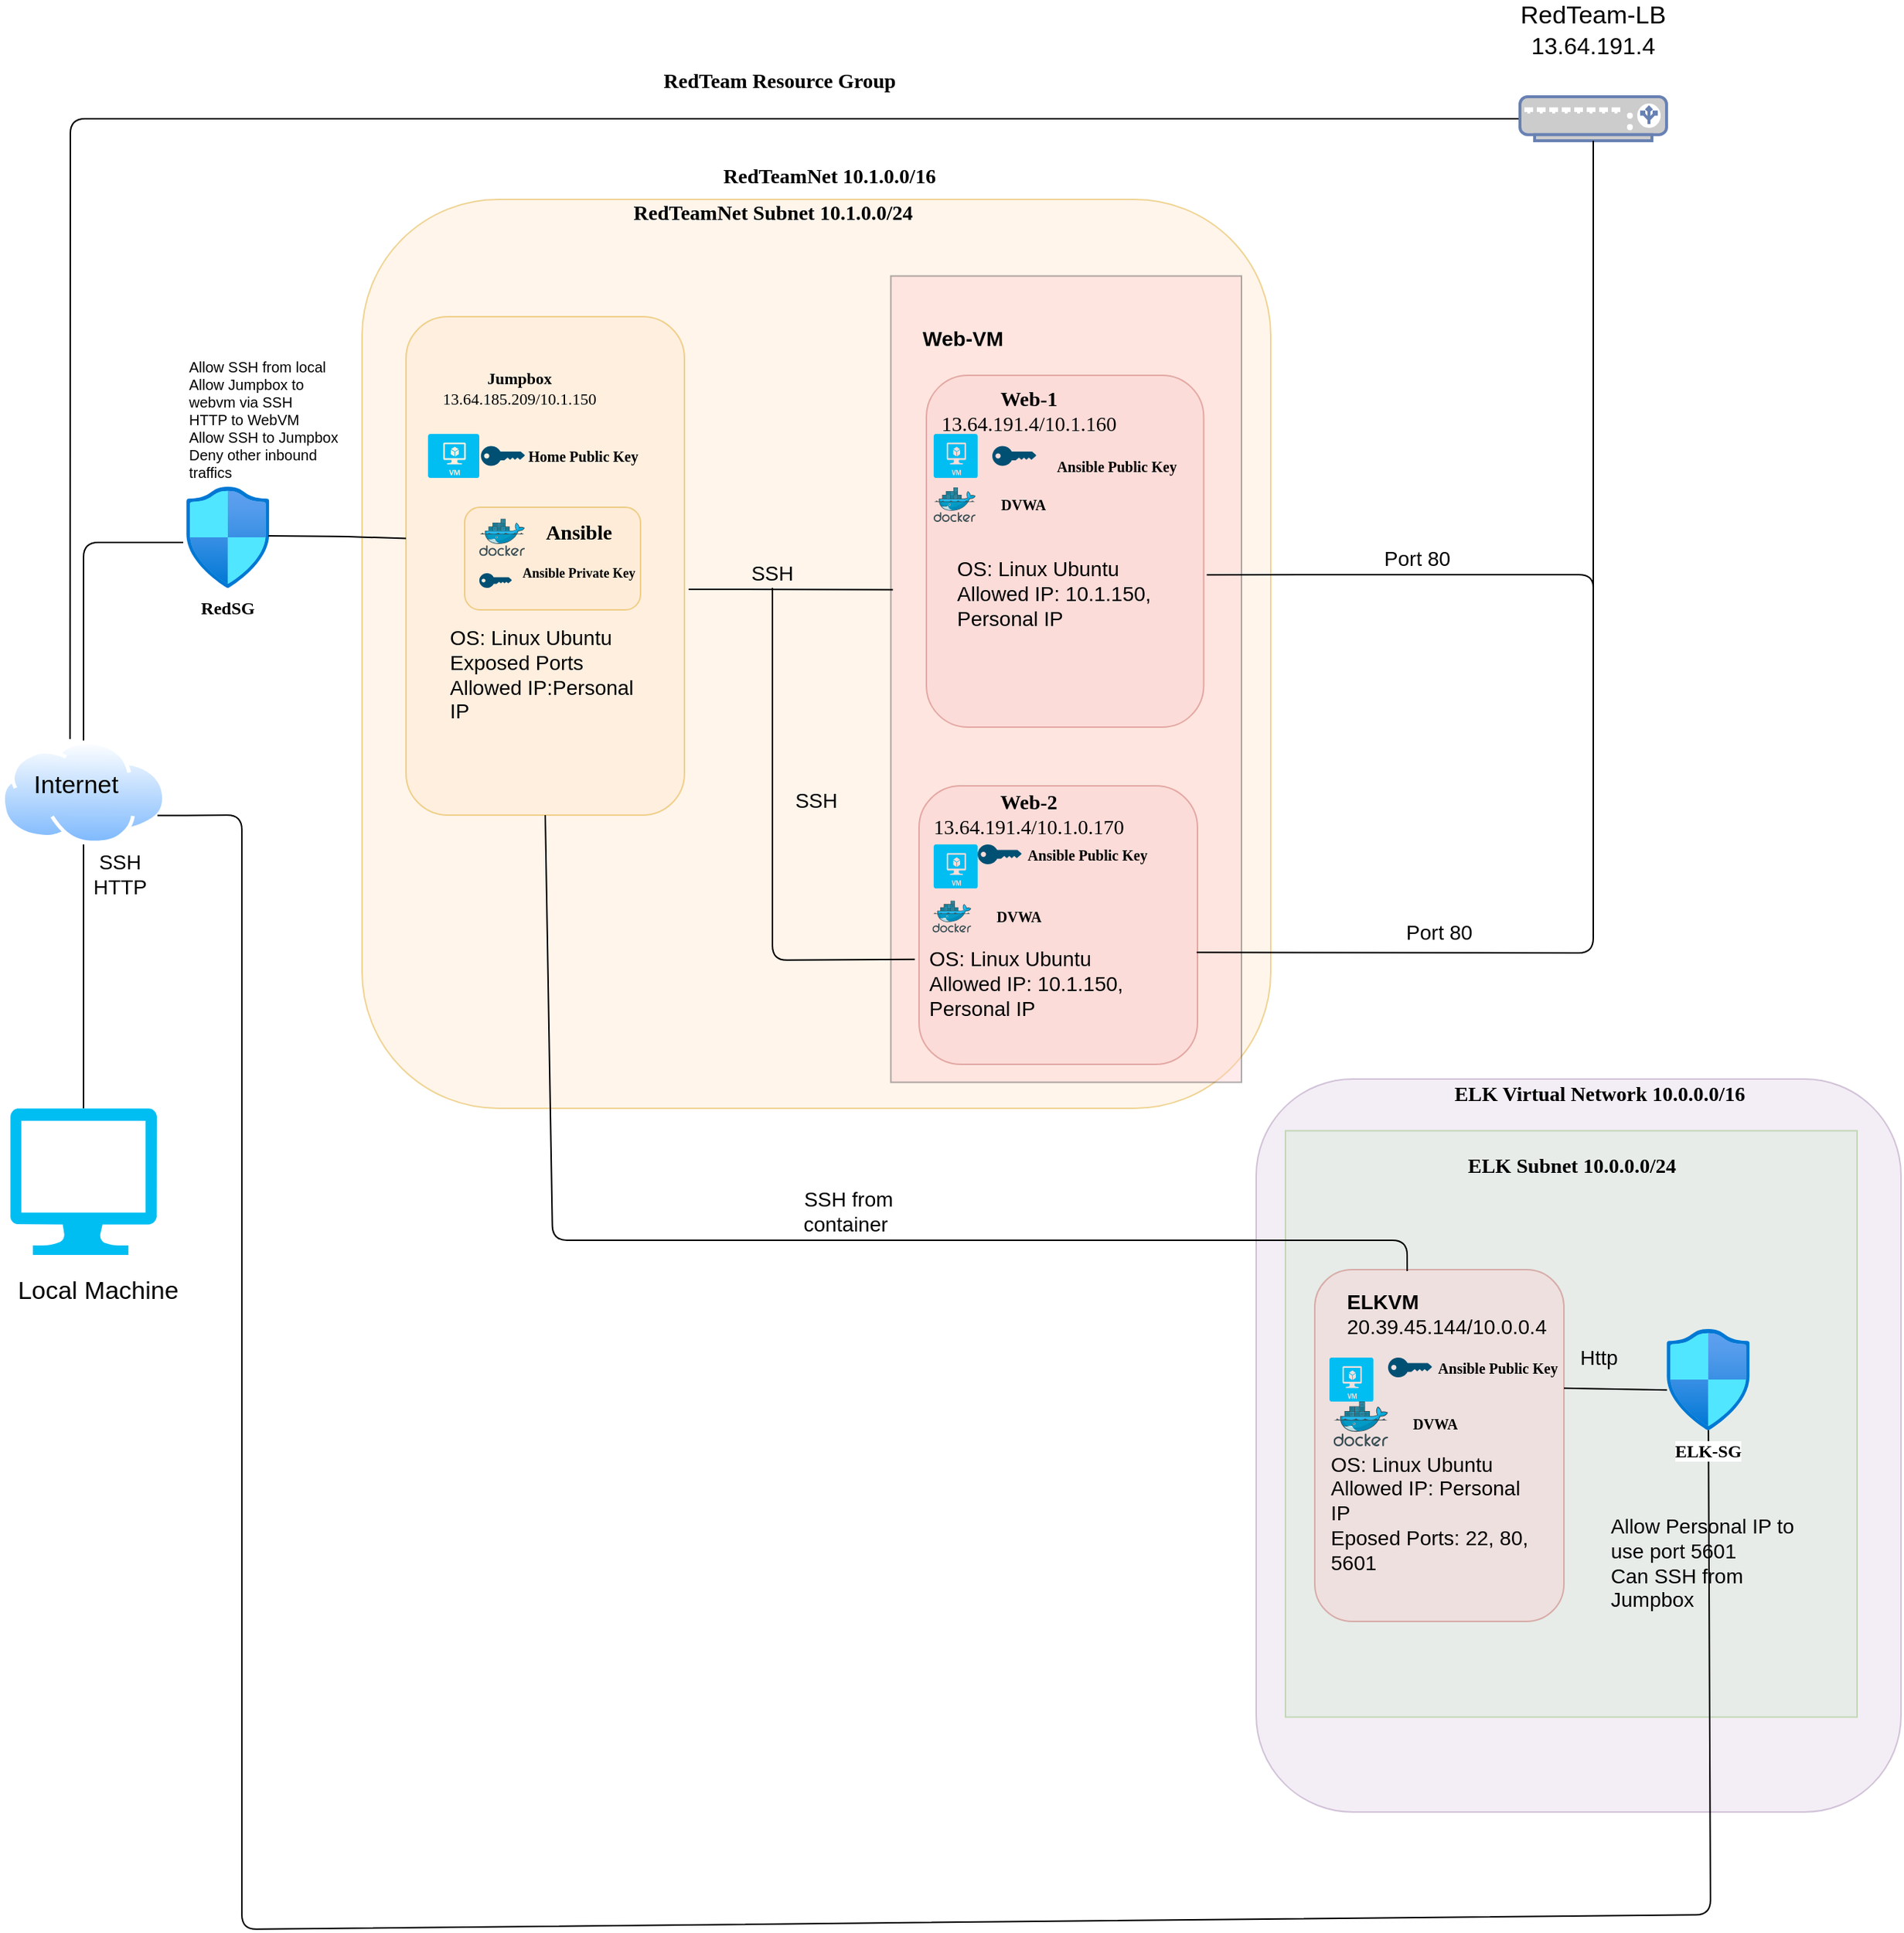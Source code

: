 <mxfile version="14.6.13" type="github">
  <diagram id="2dnRWjGWXIbtYsldPg6o" name="Page-1">
    <mxGraphModel dx="2253" dy="776" grid="1" gridSize="10" guides="1" tooltips="1" connect="1" arrows="1" fold="1" page="1" pageScale="1" pageWidth="850" pageHeight="1100" math="0" shadow="0">
      <root>
        <mxCell id="0" />
        <mxCell id="1" parent="0" />
        <mxCell id="MiBwMPWvPkWp_ydGfVft-115" value="" style="rounded=1;whiteSpace=wrap;html=1;shadow=0;glass=0;labelBackgroundColor=none;sketch=0;fontSize=14;strokeColor=#9673a6;fillColor=#e1d5e7;opacity=40;align=left;" vertex="1" parent="1">
          <mxGeometry x="810" y="770" width="440" height="500" as="geometry" />
        </mxCell>
        <mxCell id="MiBwMPWvPkWp_ydGfVft-78" value="" style="rounded=0;whiteSpace=wrap;html=1;shadow=0;glass=0;labelBackgroundColor=none;sketch=0;fontSize=10;strokeColor=#82b366;fillColor=#d5e8d4;opacity=40;align=left;" vertex="1" parent="1">
          <mxGeometry x="830" y="805.25" width="390" height="400" as="geometry" />
        </mxCell>
        <mxCell id="MiBwMPWvPkWp_ydGfVft-80" value="" style="rounded=1;whiteSpace=wrap;html=1;fontSize=17;glass=0;gradientDirection=west;shadow=0;sketch=0;fillColor=#f8cecc;strokeColor=#b85450;opacity=40;" vertex="1" parent="1">
          <mxGeometry x="850" y="900" width="170" height="240" as="geometry" />
        </mxCell>
        <mxCell id="MiBwMPWvPkWp_ydGfVft-48" value="" style="whiteSpace=wrap;html=1;aspect=fixed;rounded=1;shadow=0;glass=0;sketch=0;fontSize=14;strokeColor=#d79b00;fillColor=#ffe6cc;opacity=40;" vertex="1" parent="1">
          <mxGeometry x="200" y="170" width="620" height="620" as="geometry" />
        </mxCell>
        <mxCell id="MiBwMPWvPkWp_ydGfVft-46" value="" style="rounded=0;whiteSpace=wrap;html=1;shadow=0;glass=0;sketch=0;fontSize=10;strokeColor=#36393d;fillColor=#ffcccc;opacity=40;" vertex="1" parent="1">
          <mxGeometry x="560.76" y="222.25" width="239.24" height="550" as="geometry" />
        </mxCell>
        <mxCell id="MiBwMPWvPkWp_ydGfVft-34" value="" style="rounded=1;whiteSpace=wrap;html=1;fontSize=17;glass=0;gradientDirection=west;shadow=0;sketch=0;fillColor=#f8cecc;strokeColor=#b85450;opacity=40;" vertex="1" parent="1">
          <mxGeometry x="585" y="290" width="189.24" height="240" as="geometry" />
        </mxCell>
        <mxCell id="MiBwMPWvPkWp_ydGfVft-1" value="" style="verticalLabelPosition=bottom;html=1;verticalAlign=top;align=center;strokeColor=none;fillColor=#00BEF2;shape=mxgraph.azure.computer;pointerEvents=1;" vertex="1" parent="1">
          <mxGeometry x="-40" y="790" width="100" height="100" as="geometry" />
        </mxCell>
        <mxCell id="MiBwMPWvPkWp_ydGfVft-2" value="Local Machine" style="text;html=1;strokeColor=none;fillColor=none;align=center;verticalAlign=middle;whiteSpace=wrap;rounded=0;fontSize=17;" vertex="1" parent="1">
          <mxGeometry x="-40" y="900" width="120" height="30" as="geometry" />
        </mxCell>
        <mxCell id="MiBwMPWvPkWp_ydGfVft-4" value="" style="endArrow=none;html=1;fontSize=17;exitX=0.5;exitY=0;exitDx=0;exitDy=0;exitPerimeter=0;entryX=0.5;entryY=1;entryDx=0;entryDy=0;" edge="1" parent="1" source="MiBwMPWvPkWp_ydGfVft-1" target="MiBwMPWvPkWp_ydGfVft-5">
          <mxGeometry width="50" height="50" relative="1" as="geometry">
            <mxPoint x="60" y="780" as="sourcePoint" />
            <mxPoint x="80" y="600" as="targetPoint" />
          </mxGeometry>
        </mxCell>
        <mxCell id="MiBwMPWvPkWp_ydGfVft-5" value="" style="aspect=fixed;perimeter=ellipsePerimeter;html=1;align=center;shadow=0;dashed=0;spacingTop=3;image;image=img/lib/active_directory/internet_cloud.svg;fontSize=17;" vertex="1" parent="1">
          <mxGeometry x="-46.25" y="539.12" width="112.5" height="70.88" as="geometry" />
        </mxCell>
        <mxCell id="MiBwMPWvPkWp_ydGfVft-6" value="Internet" style="text;html=1;strokeColor=none;fillColor=none;align=center;verticalAlign=middle;whiteSpace=wrap;rounded=0;fontSize=17;" vertex="1" parent="1">
          <mxGeometry x="-40" y="550" width="90" height="40" as="geometry" />
        </mxCell>
        <mxCell id="MiBwMPWvPkWp_ydGfVft-8" value="SSH&lt;br style=&quot;font-size: 14px;&quot;&gt;HTTP" style="text;html=1;strokeColor=none;fillColor=none;align=center;verticalAlign=middle;whiteSpace=wrap;rounded=0;fontSize=14;" vertex="1" parent="1">
          <mxGeometry x="-10" y="610" width="90" height="40" as="geometry" />
        </mxCell>
        <mxCell id="MiBwMPWvPkWp_ydGfVft-10" value="" style="endArrow=none;html=1;fontSize=17;exitX=0.418;exitY=-0.014;exitDx=0;exitDy=0;exitPerimeter=0;" edge="1" parent="1" source="MiBwMPWvPkWp_ydGfVft-5" target="MiBwMPWvPkWp_ydGfVft-16">
          <mxGeometry width="50" height="50" relative="1" as="geometry">
            <mxPoint x="60" y="530" as="sourcePoint" />
            <mxPoint x="77" y="110" as="targetPoint" />
            <Array as="points">
              <mxPoint x="1" y="115" />
            </Array>
          </mxGeometry>
        </mxCell>
        <mxCell id="MiBwMPWvPkWp_ydGfVft-16" value="" style="fontColor=#0066CC;verticalAlign=top;verticalLabelPosition=bottom;labelPosition=center;align=center;html=1;outlineConnect=0;fillColor=#CCCCCC;strokeColor=#6881B3;gradientColor=none;gradientDirection=north;strokeWidth=2;shape=mxgraph.networks.load_balancer;fontSize=17;" vertex="1" parent="1">
          <mxGeometry x="990" y="100" width="100" height="30" as="geometry" />
        </mxCell>
        <mxCell id="MiBwMPWvPkWp_ydGfVft-23" value="RedTeam-LB&lt;br&gt;&lt;span style=&quot;font-family: &amp;#34;az_ea_font&amp;#34; , &amp;#34;segoe ui&amp;#34; , &amp;#34;az_font&amp;#34; , , , &amp;#34;blinkmacsystemfont&amp;#34; , &amp;#34;roboto&amp;#34; , &amp;#34;oxygen&amp;#34; , &amp;#34;ubuntu&amp;#34; , &amp;#34;cantarell&amp;#34; , &amp;#34;open sans&amp;#34; , &amp;#34;helvetica neue&amp;#34; , sans-serif ; font-size: 16px ; background-color: rgb(255 , 255 , 255)&quot;&gt;13.64.191.4&lt;/span&gt;" style="text;html=1;strokeColor=none;fillColor=none;align=center;verticalAlign=middle;whiteSpace=wrap;rounded=0;fontSize=17;" vertex="1" parent="1">
          <mxGeometry x="980" y="40" width="120" height="30" as="geometry" />
        </mxCell>
        <mxCell id="MiBwMPWvPkWp_ydGfVft-24" value="" style="verticalLabelPosition=bottom;html=1;verticalAlign=top;align=center;strokeColor=none;fillColor=#00BEF2;shape=mxgraph.azure.virtual_machine;fontSize=17;" vertex="1" parent="1">
          <mxGeometry x="590" y="330" width="30" height="30" as="geometry" />
        </mxCell>
        <mxCell id="MiBwMPWvPkWp_ydGfVft-26" value="&lt;div&gt;Web-1&lt;/div&gt;&lt;div align=&quot;left&quot;&gt;&lt;span style=&quot;font-weight: normal&quot;&gt;13.64.191.4/10.1.160&lt;/span&gt;&lt;br&gt;&lt;/div&gt;" style="text;html=1;strokeColor=none;fillColor=none;align=center;verticalAlign=middle;whiteSpace=wrap;rounded=0;fontFamily=Times New Roman;fontSize=14;fontStyle=1" vertex="1" parent="1">
          <mxGeometry x="604.24" y="300" width="101.51" height="30" as="geometry" />
        </mxCell>
        <mxCell id="MiBwMPWvPkWp_ydGfVft-27" value="" style="points=[[0,0.5,0],[0.24,0,0],[0.5,0.28,0],[0.995,0.475,0],[0.5,0.72,0],[0.24,1,0]];verticalLabelPosition=bottom;html=1;verticalAlign=top;aspect=fixed;align=center;pointerEvents=1;shape=mxgraph.cisco19.key;fillColor=#005073;strokeColor=none;fontFamily=Times New Roman;fontSize=14;" vertex="1" parent="1">
          <mxGeometry x="630" y="338.25" width="30" height="13.5" as="geometry" />
        </mxCell>
        <mxCell id="MiBwMPWvPkWp_ydGfVft-28" value="Ansible Public Key" style="text;html=1;strokeColor=none;fillColor=none;align=center;verticalAlign=middle;whiteSpace=wrap;rounded=0;fontFamily=Times New Roman;fontSize=10;fontStyle=1" vertex="1" parent="1">
          <mxGeometry x="670" y="338.25" width="90" height="28.25" as="geometry" />
        </mxCell>
        <mxCell id="MiBwMPWvPkWp_ydGfVft-29" value="&amp;nbsp;&amp;nbsp;&amp;nbsp;&amp;nbsp;&amp;nbsp;&lt;font style=&quot;font-size: 10px;&quot;&gt; &lt;b style=&quot;font-size: 10px;&quot;&gt;DVWA&lt;/b&gt;&lt;/font&gt;" style="aspect=fixed;html=1;points=[];align=left;image;fontSize=10;image=img/lib/mscae/Docker.svg;fontFamily=Times New Roman;labelPosition=right;verticalLabelPosition=middle;verticalAlign=middle;labelBackgroundColor=none;" vertex="1" parent="1">
          <mxGeometry x="590" y="366.5" width="28.66" height="23.5" as="geometry" />
        </mxCell>
        <mxCell id="MiBwMPWvPkWp_ydGfVft-36" value="" style="rounded=1;whiteSpace=wrap;html=1;fontSize=17;glass=0;gradientDirection=west;shadow=0;sketch=0;fillColor=#f8cecc;strokeColor=#b85450;opacity=40;" vertex="1" parent="1">
          <mxGeometry x="580" y="570" width="190" height="190" as="geometry" />
        </mxCell>
        <mxCell id="MiBwMPWvPkWp_ydGfVft-37" value="&lt;div&gt;Web-2&lt;/div&gt;&lt;div align=&quot;left&quot;&gt;&lt;span style=&quot;font-weight: normal&quot;&gt;13.64.191.4/10.1.0.170&lt;/span&gt;&lt;br&gt;&lt;/div&gt;" style="text;html=1;strokeColor=none;fillColor=none;align=center;verticalAlign=middle;whiteSpace=wrap;rounded=0;fontFamily=Times New Roman;fontSize=14;fontStyle=1" vertex="1" parent="1">
          <mxGeometry x="560" y="560" width="190" height="60" as="geometry" />
        </mxCell>
        <mxCell id="MiBwMPWvPkWp_ydGfVft-38" value="" style="verticalLabelPosition=bottom;html=1;verticalAlign=top;align=center;strokeColor=none;fillColor=#00BEF2;shape=mxgraph.azure.virtual_machine;fontSize=17;" vertex="1" parent="1">
          <mxGeometry x="590" y="610" width="30" height="30" as="geometry" />
        </mxCell>
        <mxCell id="MiBwMPWvPkWp_ydGfVft-40" value="" style="points=[[0,0.5,0],[0.24,0,0],[0.5,0.28,0],[0.995,0.475,0],[0.5,0.72,0],[0.24,1,0]];verticalLabelPosition=bottom;html=1;verticalAlign=top;aspect=fixed;align=center;pointerEvents=1;shape=mxgraph.cisco19.key;fillColor=#005073;strokeColor=none;fontFamily=Times New Roman;fontSize=14;" vertex="1" parent="1">
          <mxGeometry x="620" y="610" width="30" height="13.5" as="geometry" />
        </mxCell>
        <mxCell id="MiBwMPWvPkWp_ydGfVft-44" value="" style="endArrow=none;html=1;fontSize=10;entryX=0.5;entryY=1;entryDx=0;entryDy=0;entryPerimeter=0;exitX=1.011;exitY=0.567;exitDx=0;exitDy=0;exitPerimeter=0;" edge="1" parent="1" source="MiBwMPWvPkWp_ydGfVft-34" target="MiBwMPWvPkWp_ydGfVft-16">
          <mxGeometry width="50" height="50" relative="1" as="geometry">
            <mxPoint x="1040" y="450" as="sourcePoint" />
            <mxPoint x="1070" y="130" as="targetPoint" />
            <Array as="points">
              <mxPoint x="1040" y="426" />
              <mxPoint x="1040" y="443" />
            </Array>
          </mxGeometry>
        </mxCell>
        <mxCell id="MiBwMPWvPkWp_ydGfVft-45" value="" style="endArrow=none;html=1;fontSize=10;exitX=0.997;exitY=0.598;exitDx=0;exitDy=0;exitPerimeter=0;" edge="1" parent="1" source="MiBwMPWvPkWp_ydGfVft-36">
          <mxGeometry width="50" height="50" relative="1" as="geometry">
            <mxPoint x="1040" y="490" as="sourcePoint" />
            <mxPoint x="1040" y="440" as="targetPoint" />
            <Array as="points">
              <mxPoint x="1040" y="684" />
            </Array>
          </mxGeometry>
        </mxCell>
        <mxCell id="MiBwMPWvPkWp_ydGfVft-47" value="Web-VM" style="text;html=1;strokeColor=none;fillColor=none;align=center;verticalAlign=middle;whiteSpace=wrap;rounded=0;shadow=0;glass=0;sketch=0;fontSize=14;opacity=40;fontStyle=1" vertex="1" parent="1">
          <mxGeometry x="580" y="250" width="60" height="30" as="geometry" />
        </mxCell>
        <mxCell id="MiBwMPWvPkWp_ydGfVft-49" value="" style="rounded=1;whiteSpace=wrap;html=1;fontFamily=Times New Roman;fontSize=14;fillColor=#ffe6cc;strokeColor=#d79b00;opacity=40;" vertex="1" parent="1">
          <mxGeometry x="230" y="250" width="190" height="340" as="geometry" />
        </mxCell>
        <mxCell id="MiBwMPWvPkWp_ydGfVft-50" value="&lt;div style=&quot;font-size: 11px&quot;&gt;&lt;b style=&quot;font-size: 11px&quot;&gt;Jumpbox&lt;/b&gt;&lt;/div&gt;&lt;div style=&quot;font-size: 11px&quot;&gt;&lt;b style=&quot;font-size: 11px&quot;&gt;&lt;span style=&quot;color: rgb(0, 0, 0); font-size: 11px; font-style: normal; font-weight: 400; letter-spacing: normal; text-indent: 0px; text-transform: none; word-spacing: 0px; display: inline; float: none;&quot;&gt;13.64.185.209/10.1.150&lt;/span&gt;&lt;/b&gt;&lt;/div&gt;" style="text;html=1;strokeColor=none;fillColor=none;align=center;verticalAlign=middle;whiteSpace=wrap;rounded=0;fontFamily=Times New Roman;fontSize=11;labelBackgroundColor=none;" vertex="1" parent="1">
          <mxGeometry x="245" y="290" width="125" height="17.5" as="geometry" />
        </mxCell>
        <mxCell id="MiBwMPWvPkWp_ydGfVft-54" value="" style="verticalLabelPosition=bottom;html=1;verticalAlign=top;align=center;strokeColor=none;fillColor=#00BEF2;shape=mxgraph.azure.virtual_machine;fontSize=17;" vertex="1" parent="1">
          <mxGeometry x="245" y="330" width="35" height="30" as="geometry" />
        </mxCell>
        <mxCell id="MiBwMPWvPkWp_ydGfVft-55" value="" style="points=[[0,0.5,0],[0.24,0,0],[0.5,0.28,0],[0.995,0.475,0],[0.5,0.72,0],[0.24,1,0]];verticalLabelPosition=bottom;html=1;verticalAlign=top;aspect=fixed;align=center;pointerEvents=1;shape=mxgraph.cisco19.key;fillColor=#005073;strokeColor=none;fontFamily=Times New Roman;fontSize=14;" vertex="1" parent="1">
          <mxGeometry x="281.11" y="338.25" width="30" height="13.5" as="geometry" />
        </mxCell>
        <mxCell id="MiBwMPWvPkWp_ydGfVft-56" value="Home Public Key" style="text;html=1;strokeColor=none;fillColor=none;align=center;verticalAlign=middle;whiteSpace=wrap;rounded=0;fontFamily=Times New Roman;fontSize=10;fontStyle=1" vertex="1" parent="1">
          <mxGeometry x="311.11" y="338.25" width="80" height="13.25" as="geometry" />
        </mxCell>
        <mxCell id="MiBwMPWvPkWp_ydGfVft-57" value="" style="rounded=1;whiteSpace=wrap;html=1;fontFamily=Times New Roman;fontSize=14;fillColor=#ffe6cc;strokeColor=#d79b00;opacity=40;" vertex="1" parent="1">
          <mxGeometry x="270" y="380" width="120" height="70" as="geometry" />
        </mxCell>
        <mxCell id="MiBwMPWvPkWp_ydGfVft-58" value="" style="aspect=fixed;html=1;points=[];align=center;image;fontSize=12;image=img/lib/mscae/Docker.svg;fontFamily=Times New Roman;" vertex="1" parent="1">
          <mxGeometry x="280" y="387.75" width="31.1" height="25.5" as="geometry" />
        </mxCell>
        <mxCell id="MiBwMPWvPkWp_ydGfVft-59" value="Ansible" style="text;html=1;strokeColor=none;fillColor=none;align=center;verticalAlign=middle;whiteSpace=wrap;rounded=0;fontFamily=Times New Roman;fontSize=14;fontStyle=1" vertex="1" parent="1">
          <mxGeometry x="311.1" y="387.75" width="73.75" height="20" as="geometry" />
        </mxCell>
        <mxCell id="MiBwMPWvPkWp_ydGfVft-60" value="" style="points=[[0,0.5,0],[0.24,0,0],[0.5,0.28,0],[0.995,0.475,0],[0.5,0.72,0],[0.24,1,0]];verticalLabelPosition=bottom;html=1;verticalAlign=top;aspect=fixed;align=center;pointerEvents=1;shape=mxgraph.cisco19.key;fillColor=#005073;strokeColor=none;fontFamily=Times New Roman;fontSize=14;" vertex="1" parent="1">
          <mxGeometry x="280" y="425" width="22.22" height="10" as="geometry" />
        </mxCell>
        <mxCell id="MiBwMPWvPkWp_ydGfVft-61" value="Ansible Private Key" style="text;html=1;strokeColor=none;fillColor=none;align=center;verticalAlign=middle;whiteSpace=wrap;rounded=0;fontFamily=Times New Roman;fontSize=9;fontStyle=1" vertex="1" parent="1">
          <mxGeometry x="307.97" y="420" width="80" height="10" as="geometry" />
        </mxCell>
        <mxCell id="MiBwMPWvPkWp_ydGfVft-62" value="" style="endArrow=none;html=1;fontSize=9;exitX=1.015;exitY=0.547;exitDx=0;exitDy=0;exitPerimeter=0;entryX=0.006;entryY=0.389;entryDx=0;entryDy=0;entryPerimeter=0;" edge="1" parent="1" source="MiBwMPWvPkWp_ydGfVft-49" target="MiBwMPWvPkWp_ydGfVft-46">
          <mxGeometry width="50" height="50" relative="1" as="geometry">
            <mxPoint x="540" y="480" as="sourcePoint" />
            <mxPoint x="562" y="432" as="targetPoint" />
            <Array as="points" />
          </mxGeometry>
        </mxCell>
        <mxCell id="MiBwMPWvPkWp_ydGfVft-63" value="SSH" style="text;html=1;strokeColor=none;fillColor=none;align=center;verticalAlign=middle;whiteSpace=wrap;rounded=0;shadow=0;glass=0;labelBackgroundColor=none;sketch=0;fontSize=14;opacity=40;" vertex="1" parent="1">
          <mxGeometry x="450" y="415" width="60" height="20" as="geometry" />
        </mxCell>
        <mxCell id="MiBwMPWvPkWp_ydGfVft-65" value="" style="endArrow=none;html=1;fontSize=14;entryX=-0.015;entryY=0.623;entryDx=0;entryDy=0;entryPerimeter=0;exitX=0.5;exitY=1;exitDx=0;exitDy=0;" edge="1" parent="1" source="MiBwMPWvPkWp_ydGfVft-63" target="MiBwMPWvPkWp_ydGfVft-36">
          <mxGeometry width="50" height="50" relative="1" as="geometry">
            <mxPoint x="480" y="440" as="sourcePoint" />
            <mxPoint x="500" y="660" as="targetPoint" />
            <Array as="points">
              <mxPoint x="480" y="689" />
            </Array>
          </mxGeometry>
        </mxCell>
        <mxCell id="MiBwMPWvPkWp_ydGfVft-66" value="SSH" style="text;html=1;strokeColor=none;fillColor=none;align=center;verticalAlign=middle;whiteSpace=wrap;rounded=0;shadow=0;glass=0;labelBackgroundColor=none;sketch=0;fontSize=14;opacity=40;" vertex="1" parent="1">
          <mxGeometry x="490" y="570" width="40" height="20" as="geometry" />
        </mxCell>
        <mxCell id="MiBwMPWvPkWp_ydGfVft-67" value="&lt;b&gt;RedSG&lt;/b&gt;" style="aspect=fixed;html=1;points=[];align=center;image;fontSize=12;image=img/lib/azure2/networking/Network_Security_Groups.svg;fontFamily=Times New Roman;" vertex="1" parent="1">
          <mxGeometry x="80" y="366" width="56.82" height="69" as="geometry" />
        </mxCell>
        <mxCell id="MiBwMPWvPkWp_ydGfVft-68" value="" style="endArrow=none;html=1;fontSize=14;exitX=0.986;exitY=0.486;exitDx=0;exitDy=0;exitPerimeter=0;entryX=0;entryY=0.445;entryDx=0;entryDy=0;entryPerimeter=0;" edge="1" parent="1" source="MiBwMPWvPkWp_ydGfVft-67" target="MiBwMPWvPkWp_ydGfVft-49">
          <mxGeometry width="50" height="50" relative="1" as="geometry">
            <mxPoint x="168.532" y="265.887" as="sourcePoint" />
            <mxPoint x="210" y="440" as="targetPoint" />
            <Array as="points">
              <mxPoint x="190" y="400" />
            </Array>
          </mxGeometry>
        </mxCell>
        <mxCell id="MiBwMPWvPkWp_ydGfVft-72" value="&lt;span&gt;Allow SSH from local&lt;br&gt;&lt;/span&gt;Allow Jumpbox to webvm via SSH&lt;br&gt;HTTP to WebVM&lt;br&gt;Allow SSH to Jumpbox&amp;nbsp;&lt;br&gt;Deny other inbound traffics" style="text;html=1;strokeColor=none;fillColor=none;align=left;verticalAlign=middle;whiteSpace=wrap;rounded=0;shadow=0;glass=0;labelBackgroundColor=none;sketch=0;fontSize=10;opacity=40;" vertex="1" parent="1">
          <mxGeometry x="80" y="300" width="110" height="40" as="geometry" />
        </mxCell>
        <mxCell id="MiBwMPWvPkWp_ydGfVft-73" value="" style="endArrow=none;html=1;fontSize=10;entryX=-0.035;entryY=0.551;entryDx=0;entryDy=0;entryPerimeter=0;exitX=0.5;exitY=0;exitDx=0;exitDy=0;" edge="1" parent="1" source="MiBwMPWvPkWp_ydGfVft-5" target="MiBwMPWvPkWp_ydGfVft-67">
          <mxGeometry width="50" height="50" relative="1" as="geometry">
            <mxPoint x="30" y="430" as="sourcePoint" />
            <mxPoint x="80" y="380" as="targetPoint" />
            <Array as="points">
              <mxPoint x="10" y="404" />
            </Array>
          </mxGeometry>
        </mxCell>
        <mxCell id="MiBwMPWvPkWp_ydGfVft-77" value="" style="endArrow=none;html=1;fontSize=10;exitX=1;exitY=0.75;exitDx=0;exitDy=0;" edge="1" parent="1" source="MiBwMPWvPkWp_ydGfVft-5" target="MiBwMPWvPkWp_ydGfVft-107">
          <mxGeometry width="50" height="50" relative="1" as="geometry">
            <mxPoint x="60" y="580" as="sourcePoint" />
            <mxPoint x="560" y="1180" as="targetPoint" />
            <Array as="points">
              <mxPoint x="118" y="590" />
              <mxPoint x="118" y="1010" />
              <mxPoint x="118" y="1350" />
              <mxPoint x="1120" y="1340" />
            </Array>
          </mxGeometry>
        </mxCell>
        <mxCell id="MiBwMPWvPkWp_ydGfVft-79" value="" style="verticalLabelPosition=bottom;html=1;verticalAlign=top;align=center;strokeColor=none;fillColor=#00BEF2;shape=mxgraph.azure.virtual_machine;fontSize=17;" vertex="1" parent="1">
          <mxGeometry x="860" y="960" width="30" height="30" as="geometry" />
        </mxCell>
        <mxCell id="MiBwMPWvPkWp_ydGfVft-81" value="ELKVM&lt;br&gt;&lt;span style=&quot;font-weight: normal&quot;&gt;20.39.45.144/10.0.0.4&lt;/span&gt;" style="text;html=1;strokeColor=none;fillColor=none;align=left;verticalAlign=middle;whiteSpace=wrap;rounded=0;shadow=0;glass=0;labelBackgroundColor=none;sketch=0;fontSize=14;opacity=40;fontStyle=1" vertex="1" parent="1">
          <mxGeometry x="870" y="910" width="120" height="40" as="geometry" />
        </mxCell>
        <mxCell id="MiBwMPWvPkWp_ydGfVft-82" value="" style="points=[[0,0.5,0],[0.24,0,0],[0.5,0.28,0],[0.995,0.475,0],[0.5,0.72,0],[0.24,1,0]];verticalLabelPosition=bottom;html=1;verticalAlign=top;aspect=fixed;align=center;pointerEvents=1;shape=mxgraph.cisco19.key;fillColor=#005073;strokeColor=none;fontFamily=Times New Roman;fontSize=14;" vertex="1" parent="1">
          <mxGeometry x="900" y="960" width="30" height="13.5" as="geometry" />
        </mxCell>
        <mxCell id="MiBwMPWvPkWp_ydGfVft-83" value="Ansible Public Key" style="text;html=1;strokeColor=none;fillColor=none;align=center;verticalAlign=middle;whiteSpace=wrap;rounded=0;fontFamily=Times New Roman;fontSize=10;fontStyle=1" vertex="1" parent="1">
          <mxGeometry x="930" y="952.62" width="90" height="28.25" as="geometry" />
        </mxCell>
        <mxCell id="MiBwMPWvPkWp_ydGfVft-85" value="&amp;nbsp;&amp;nbsp;&amp;nbsp;&amp;nbsp;&amp;nbsp;&lt;font style=&quot;font-size: 10px;&quot;&gt; &lt;b style=&quot;font-size: 10px;&quot;&gt;DVWA&lt;/b&gt;&lt;/font&gt;" style="aspect=fixed;html=1;points=[];align=left;image;fontSize=10;image=img/lib/mscae/Docker.svg;fontFamily=Times New Roman;labelPosition=right;verticalLabelPosition=middle;verticalAlign=middle;labelBackgroundColor=none;" vertex="1" parent="1">
          <mxGeometry x="862.8" y="990" width="37.2" height="30.5" as="geometry" />
        </mxCell>
        <mxCell id="MiBwMPWvPkWp_ydGfVft-91" value="&lt;div style=&quot;&quot;&gt;&lt;span&gt;OS: Linux Ubuntu&lt;/span&gt;&lt;/div&gt;Allowed IP: 10.1.150, Personal IP" style="text;html=1;strokeColor=none;fillColor=none;align=left;verticalAlign=middle;whiteSpace=wrap;rounded=0;shadow=0;glass=0;labelBackgroundColor=none;sketch=0;fontSize=14;opacity=40;labelPosition=center;verticalLabelPosition=middle;" vertex="1" parent="1">
          <mxGeometry x="604.24" y="394.25" width="142.88" height="90.25" as="geometry" />
        </mxCell>
        <mxCell id="MiBwMPWvPkWp_ydGfVft-93" value="&lt;div style=&quot;&quot;&gt;&lt;span&gt;OS: Linux Ubuntu&lt;/span&gt;&lt;/div&gt;Allowed IP: 10.1.150, Personal IP" style="text;html=1;strokeColor=none;fillColor=none;align=left;verticalAlign=middle;whiteSpace=wrap;rounded=0;shadow=0;glass=0;labelBackgroundColor=none;sketch=0;fontSize=14;opacity=40;labelPosition=center;verticalLabelPosition=middle;" vertex="1" parent="1">
          <mxGeometry x="585" y="660" width="142.88" height="90.25" as="geometry" />
        </mxCell>
        <mxCell id="MiBwMPWvPkWp_ydGfVft-95" value="Ansible Public Key" style="text;html=1;strokeColor=none;fillColor=none;align=center;verticalAlign=middle;whiteSpace=wrap;rounded=0;fontFamily=Times New Roman;fontSize=10;fontStyle=1" vertex="1" parent="1">
          <mxGeometry x="650" y="608.07" width="90" height="17.37" as="geometry" />
        </mxCell>
        <mxCell id="MiBwMPWvPkWp_ydGfVft-96" value="&amp;nbsp;&amp;nbsp;&amp;nbsp;&amp;nbsp;&amp;nbsp;&lt;font style=&quot;font-size: 10px;&quot;&gt; &lt;b style=&quot;font-size: 10px;&quot;&gt;DVWA&lt;/b&gt;&lt;/font&gt;" style="aspect=fixed;html=1;points=[];align=left;image;fontSize=10;image=img/lib/mscae/Docker.svg;fontFamily=Times New Roman;labelPosition=right;verticalLabelPosition=middle;verticalAlign=middle;labelBackgroundColor=none;" vertex="1" parent="1">
          <mxGeometry x="589.15" y="648.25" width="26.52" height="21.75" as="geometry" />
        </mxCell>
        <mxCell id="MiBwMPWvPkWp_ydGfVft-97" value="&lt;div&gt;&lt;span&gt;OS: Linux Ubuntu&lt;/span&gt;&lt;/div&gt;Allowed IP: Personal IP&lt;br&gt;Eposed Ports: 22, 80, 5601" style="text;html=1;strokeColor=none;fillColor=none;align=left;verticalAlign=middle;whiteSpace=wrap;rounded=0;shadow=0;glass=0;labelBackgroundColor=none;sketch=0;fontSize=14;opacity=40;labelPosition=center;verticalLabelPosition=middle;" vertex="1" parent="1">
          <mxGeometry x="858.56" y="1020.5" width="142.88" height="90.25" as="geometry" />
        </mxCell>
        <mxCell id="MiBwMPWvPkWp_ydGfVft-100" style="edgeStyle=orthogonalEdgeStyle;rounded=0;orthogonalLoop=1;jettySize=auto;html=1;exitX=0.5;exitY=1;exitDx=0;exitDy=0;fontSize=14;" edge="1" parent="1" source="MiBwMPWvPkWp_ydGfVft-56" target="MiBwMPWvPkWp_ydGfVft-56">
          <mxGeometry relative="1" as="geometry" />
        </mxCell>
        <mxCell id="MiBwMPWvPkWp_ydGfVft-102" value="&lt;div&gt;&lt;span&gt;OS: Linux Ubuntu&lt;/span&gt;&lt;/div&gt;Exposed Ports&lt;br&gt;Allowed IP:Personal IP" style="text;html=1;strokeColor=none;fillColor=none;align=left;verticalAlign=middle;whiteSpace=wrap;rounded=0;shadow=0;glass=0;labelBackgroundColor=none;sketch=0;fontSize=14;opacity=40;labelPosition=center;verticalLabelPosition=middle;" vertex="1" parent="1">
          <mxGeometry x="257.89" y="449" width="142.88" height="90.25" as="geometry" />
        </mxCell>
        <mxCell id="MiBwMPWvPkWp_ydGfVft-105" value="Port 80" style="text;html=1;strokeColor=none;fillColor=none;align=center;verticalAlign=middle;whiteSpace=wrap;rounded=0;shadow=0;glass=0;labelBackgroundColor=none;sketch=0;fontSize=14;opacity=40;" vertex="1" parent="1">
          <mxGeometry x="890" y="405" width="60" height="20" as="geometry" />
        </mxCell>
        <mxCell id="MiBwMPWvPkWp_ydGfVft-106" value="Port 80" style="text;html=1;strokeColor=none;fillColor=none;align=center;verticalAlign=middle;whiteSpace=wrap;rounded=0;shadow=0;glass=0;labelBackgroundColor=none;sketch=0;fontSize=14;opacity=40;" vertex="1" parent="1">
          <mxGeometry x="905" y="660" width="60" height="20" as="geometry" />
        </mxCell>
        <mxCell id="MiBwMPWvPkWp_ydGfVft-107" value="&lt;b&gt;ELK-SG&lt;/b&gt;" style="aspect=fixed;html=1;points=[];align=center;image;fontSize=12;image=img/lib/azure2/networking/Network_Security_Groups.svg;fontFamily=Times New Roman;" vertex="1" parent="1">
          <mxGeometry x="1090" y="940.5" width="56.82" height="69" as="geometry" />
        </mxCell>
        <mxCell id="MiBwMPWvPkWp_ydGfVft-110" value="" style="endArrow=none;html=1;fontSize=14;exitX=1;exitY=1;exitDx=0;exitDy=0;entryX=0.005;entryY=0.604;entryDx=0;entryDy=0;entryPerimeter=0;" edge="1" parent="1" source="MiBwMPWvPkWp_ydGfVft-83" target="MiBwMPWvPkWp_ydGfVft-107">
          <mxGeometry width="50" height="50" relative="1" as="geometry">
            <mxPoint x="1020" y="1020" as="sourcePoint" />
            <mxPoint x="1070" y="970" as="targetPoint" />
          </mxGeometry>
        </mxCell>
        <mxCell id="MiBwMPWvPkWp_ydGfVft-111" value="&lt;font style=&quot;font-size: 14px&quot;&gt;Allow Personal IP to use port 5601&lt;br&gt;Can SSH from Jumpbox&lt;br&gt;&lt;/font&gt;" style="text;html=1;strokeColor=none;fillColor=none;align=left;verticalAlign=middle;whiteSpace=wrap;rounded=0;shadow=0;glass=0;labelBackgroundColor=none;sketch=0;fontSize=14;opacity=40;" vertex="1" parent="1">
          <mxGeometry x="1050" y="1040" width="130" height="120" as="geometry" />
        </mxCell>
        <mxCell id="MiBwMPWvPkWp_ydGfVft-112" value="&lt;b&gt;RedTeam Resource Group&lt;br&gt;&lt;/b&gt;" style="text;html=1;strokeColor=none;fillColor=none;align=center;verticalAlign=middle;whiteSpace=wrap;rounded=0;fontFamily=Times New Roman;fontSize=14;" vertex="1" parent="1">
          <mxGeometry x="310" y="80" width="350" height="20" as="geometry" />
        </mxCell>
        <mxCell id="MiBwMPWvPkWp_ydGfVft-113" value="RedTeamNet 10.1.0.0/16" style="text;html=1;strokeColor=none;fillColor=none;align=center;verticalAlign=middle;whiteSpace=wrap;rounded=0;fontFamily=Times New Roman;fontSize=14;fontStyle=1" vertex="1" parent="1">
          <mxGeometry x="418.66" y="140" width="200" height="30" as="geometry" />
        </mxCell>
        <mxCell id="MiBwMPWvPkWp_ydGfVft-114" value="RedTeamNet Subnet 10.1.0.0/24" style="text;html=1;strokeColor=none;fillColor=none;align=center;verticalAlign=middle;whiteSpace=wrap;rounded=0;fontFamily=Times New Roman;fontSize=14;fontStyle=1" vertex="1" parent="1">
          <mxGeometry x="382.5" y="170" width="195" height="20" as="geometry" />
        </mxCell>
        <mxCell id="MiBwMPWvPkWp_ydGfVft-117" value="ELK Subnet 10.0.0.0/24" style="text;html=1;strokeColor=none;fillColor=none;align=center;verticalAlign=middle;whiteSpace=wrap;rounded=0;fontFamily=Times New Roman;fontSize=14;fontStyle=1" vertex="1" parent="1">
          <mxGeometry x="927.5" y="820" width="195" height="20" as="geometry" />
        </mxCell>
        <mxCell id="MiBwMPWvPkWp_ydGfVft-118" value="ELK Virtual Network 10.0.0.0/16" style="text;html=1;strokeColor=none;fillColor=none;align=center;verticalAlign=middle;whiteSpace=wrap;rounded=0;fontFamily=Times New Roman;fontSize=14;fontStyle=1" vertex="1" parent="1">
          <mxGeometry x="927.5" y="772.25" width="232.5" height="17.75" as="geometry" />
        </mxCell>
        <mxCell id="MiBwMPWvPkWp_ydGfVft-119" value="Http" style="text;html=1;strokeColor=none;fillColor=none;align=center;verticalAlign=middle;whiteSpace=wrap;rounded=0;shadow=0;glass=0;labelBackgroundColor=none;sketch=0;fontSize=14;opacity=40;" vertex="1" parent="1">
          <mxGeometry x="1024" y="950" width="40" height="20" as="geometry" />
        </mxCell>
        <mxCell id="MiBwMPWvPkWp_ydGfVft-120" value="" style="endArrow=none;html=1;fontSize=14;exitX=0.371;exitY=0.004;exitDx=0;exitDy=0;exitPerimeter=0;" edge="1" parent="1" source="MiBwMPWvPkWp_ydGfVft-80">
          <mxGeometry width="50" height="50" relative="1" as="geometry">
            <mxPoint x="1080" y="930" as="sourcePoint" />
            <mxPoint x="325" y="590" as="targetPoint" />
            <Array as="points">
              <mxPoint x="913" y="880" />
              <mxPoint x="780" y="880" />
              <mxPoint x="330" y="880" />
            </Array>
          </mxGeometry>
        </mxCell>
        <mxCell id="MiBwMPWvPkWp_ydGfVft-121" value="&amp;nbsp;SSH from container" style="text;html=1;strokeColor=none;fillColor=none;align=center;verticalAlign=middle;whiteSpace=wrap;rounded=0;shadow=0;glass=0;labelBackgroundColor=none;sketch=0;fontSize=14;opacity=40;" vertex="1" parent="1">
          <mxGeometry x="490" y="850" width="80" height="20" as="geometry" />
        </mxCell>
      </root>
    </mxGraphModel>
  </diagram>
</mxfile>
